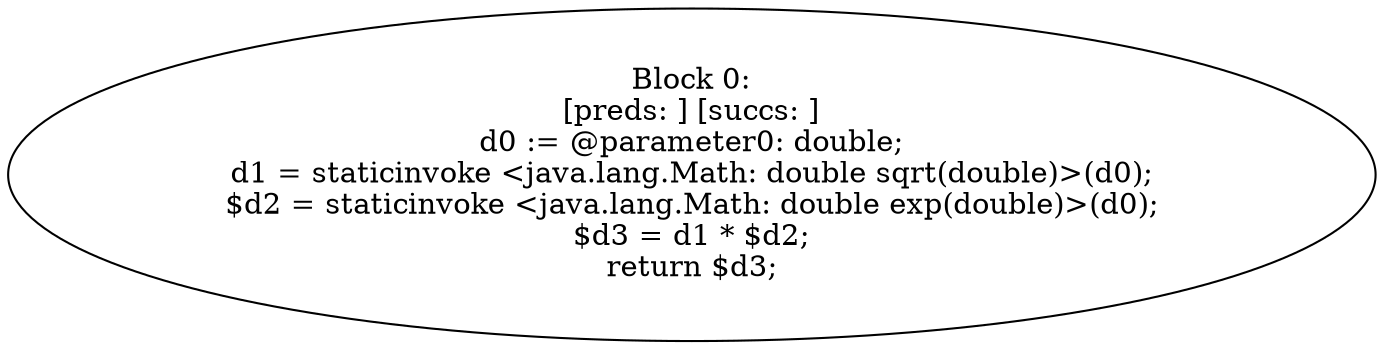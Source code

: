 digraph "unitGraph" {
    "Block 0:
[preds: ] [succs: ]
d0 := @parameter0: double;
d1 = staticinvoke <java.lang.Math: double sqrt(double)>(d0);
$d2 = staticinvoke <java.lang.Math: double exp(double)>(d0);
$d3 = d1 * $d2;
return $d3;
"
}
